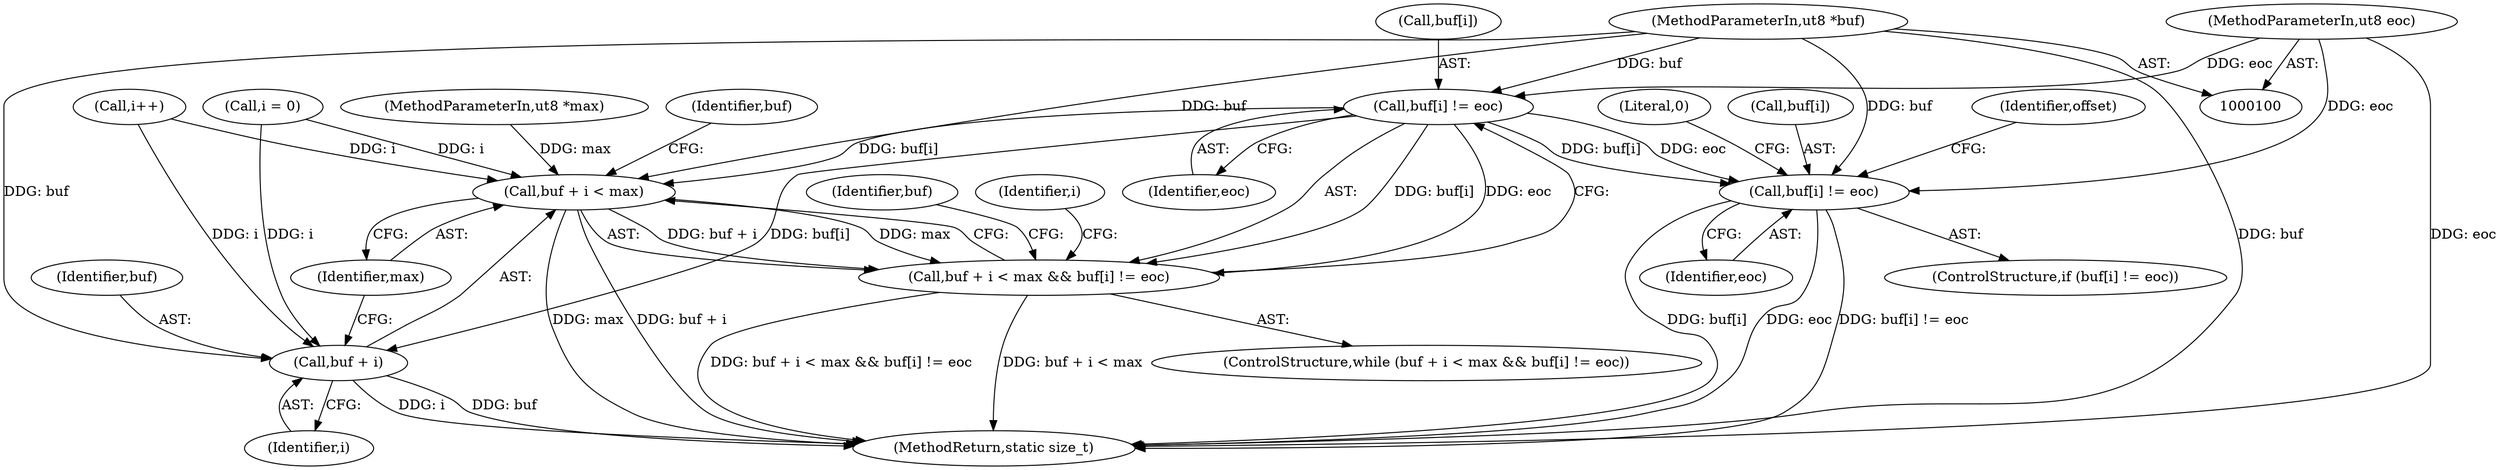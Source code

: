 digraph "0_radare2_d2632f6483a3ceb5d8e0a5fb11142c51c43978b4@array" {
"1000118" [label="(Call,buf[i] != eoc)"];
"1000101" [label="(MethodParameterIn,ut8 *buf)"];
"1000103" [label="(MethodParameterIn,ut8 eoc)"];
"1000113" [label="(Call,buf + i < max)"];
"1000112" [label="(Call,buf + i < max && buf[i] != eoc)"];
"1000114" [label="(Call,buf + i)"];
"1000127" [label="(Call,buf[i] != eoc)"];
"1000119" [label="(Call,buf[i])"];
"1000103" [label="(MethodParameterIn,ut8 eoc)"];
"1000129" [label="(Identifier,buf)"];
"1000128" [label="(Call,buf[i])"];
"1000116" [label="(Identifier,i)"];
"1000111" [label="(ControlStructure,while (buf + i < max && buf[i] != eoc))"];
"1000115" [label="(Identifier,buf)"];
"1000127" [label="(Call,buf[i] != eoc)"];
"1000122" [label="(Identifier,eoc)"];
"1000108" [label="(Call,i = 0)"];
"1000148" [label="(MethodReturn,static size_t)"];
"1000136" [label="(Identifier,offset)"];
"1000125" [label="(Identifier,i)"];
"1000134" [label="(Literal,0)"];
"1000131" [label="(Identifier,eoc)"];
"1000102" [label="(MethodParameterIn,ut8 *max)"];
"1000113" [label="(Call,buf + i < max)"];
"1000112" [label="(Call,buf + i < max && buf[i] != eoc)"];
"1000114" [label="(Call,buf + i)"];
"1000126" [label="(ControlStructure,if (buf[i] != eoc))"];
"1000101" [label="(MethodParameterIn,ut8 *buf)"];
"1000120" [label="(Identifier,buf)"];
"1000118" [label="(Call,buf[i] != eoc)"];
"1000124" [label="(Call,i++)"];
"1000117" [label="(Identifier,max)"];
"1000118" -> "1000112"  [label="AST: "];
"1000118" -> "1000122"  [label="CFG: "];
"1000119" -> "1000118"  [label="AST: "];
"1000122" -> "1000118"  [label="AST: "];
"1000112" -> "1000118"  [label="CFG: "];
"1000118" -> "1000113"  [label="DDG: buf[i]"];
"1000118" -> "1000114"  [label="DDG: buf[i]"];
"1000118" -> "1000112"  [label="DDG: buf[i]"];
"1000118" -> "1000112"  [label="DDG: eoc"];
"1000101" -> "1000118"  [label="DDG: buf"];
"1000103" -> "1000118"  [label="DDG: eoc"];
"1000118" -> "1000127"  [label="DDG: buf[i]"];
"1000118" -> "1000127"  [label="DDG: eoc"];
"1000101" -> "1000100"  [label="AST: "];
"1000101" -> "1000148"  [label="DDG: buf"];
"1000101" -> "1000113"  [label="DDG: buf"];
"1000101" -> "1000114"  [label="DDG: buf"];
"1000101" -> "1000127"  [label="DDG: buf"];
"1000103" -> "1000100"  [label="AST: "];
"1000103" -> "1000148"  [label="DDG: eoc"];
"1000103" -> "1000127"  [label="DDG: eoc"];
"1000113" -> "1000112"  [label="AST: "];
"1000113" -> "1000117"  [label="CFG: "];
"1000114" -> "1000113"  [label="AST: "];
"1000117" -> "1000113"  [label="AST: "];
"1000120" -> "1000113"  [label="CFG: "];
"1000112" -> "1000113"  [label="CFG: "];
"1000113" -> "1000148"  [label="DDG: max"];
"1000113" -> "1000148"  [label="DDG: buf + i"];
"1000113" -> "1000112"  [label="DDG: buf + i"];
"1000113" -> "1000112"  [label="DDG: max"];
"1000124" -> "1000113"  [label="DDG: i"];
"1000108" -> "1000113"  [label="DDG: i"];
"1000102" -> "1000113"  [label="DDG: max"];
"1000112" -> "1000111"  [label="AST: "];
"1000125" -> "1000112"  [label="CFG: "];
"1000129" -> "1000112"  [label="CFG: "];
"1000112" -> "1000148"  [label="DDG: buf + i < max && buf[i] != eoc"];
"1000112" -> "1000148"  [label="DDG: buf + i < max"];
"1000114" -> "1000116"  [label="CFG: "];
"1000115" -> "1000114"  [label="AST: "];
"1000116" -> "1000114"  [label="AST: "];
"1000117" -> "1000114"  [label="CFG: "];
"1000114" -> "1000148"  [label="DDG: buf"];
"1000114" -> "1000148"  [label="DDG: i"];
"1000124" -> "1000114"  [label="DDG: i"];
"1000108" -> "1000114"  [label="DDG: i"];
"1000127" -> "1000126"  [label="AST: "];
"1000127" -> "1000131"  [label="CFG: "];
"1000128" -> "1000127"  [label="AST: "];
"1000131" -> "1000127"  [label="AST: "];
"1000134" -> "1000127"  [label="CFG: "];
"1000136" -> "1000127"  [label="CFG: "];
"1000127" -> "1000148"  [label="DDG: buf[i] != eoc"];
"1000127" -> "1000148"  [label="DDG: buf[i]"];
"1000127" -> "1000148"  [label="DDG: eoc"];
}
